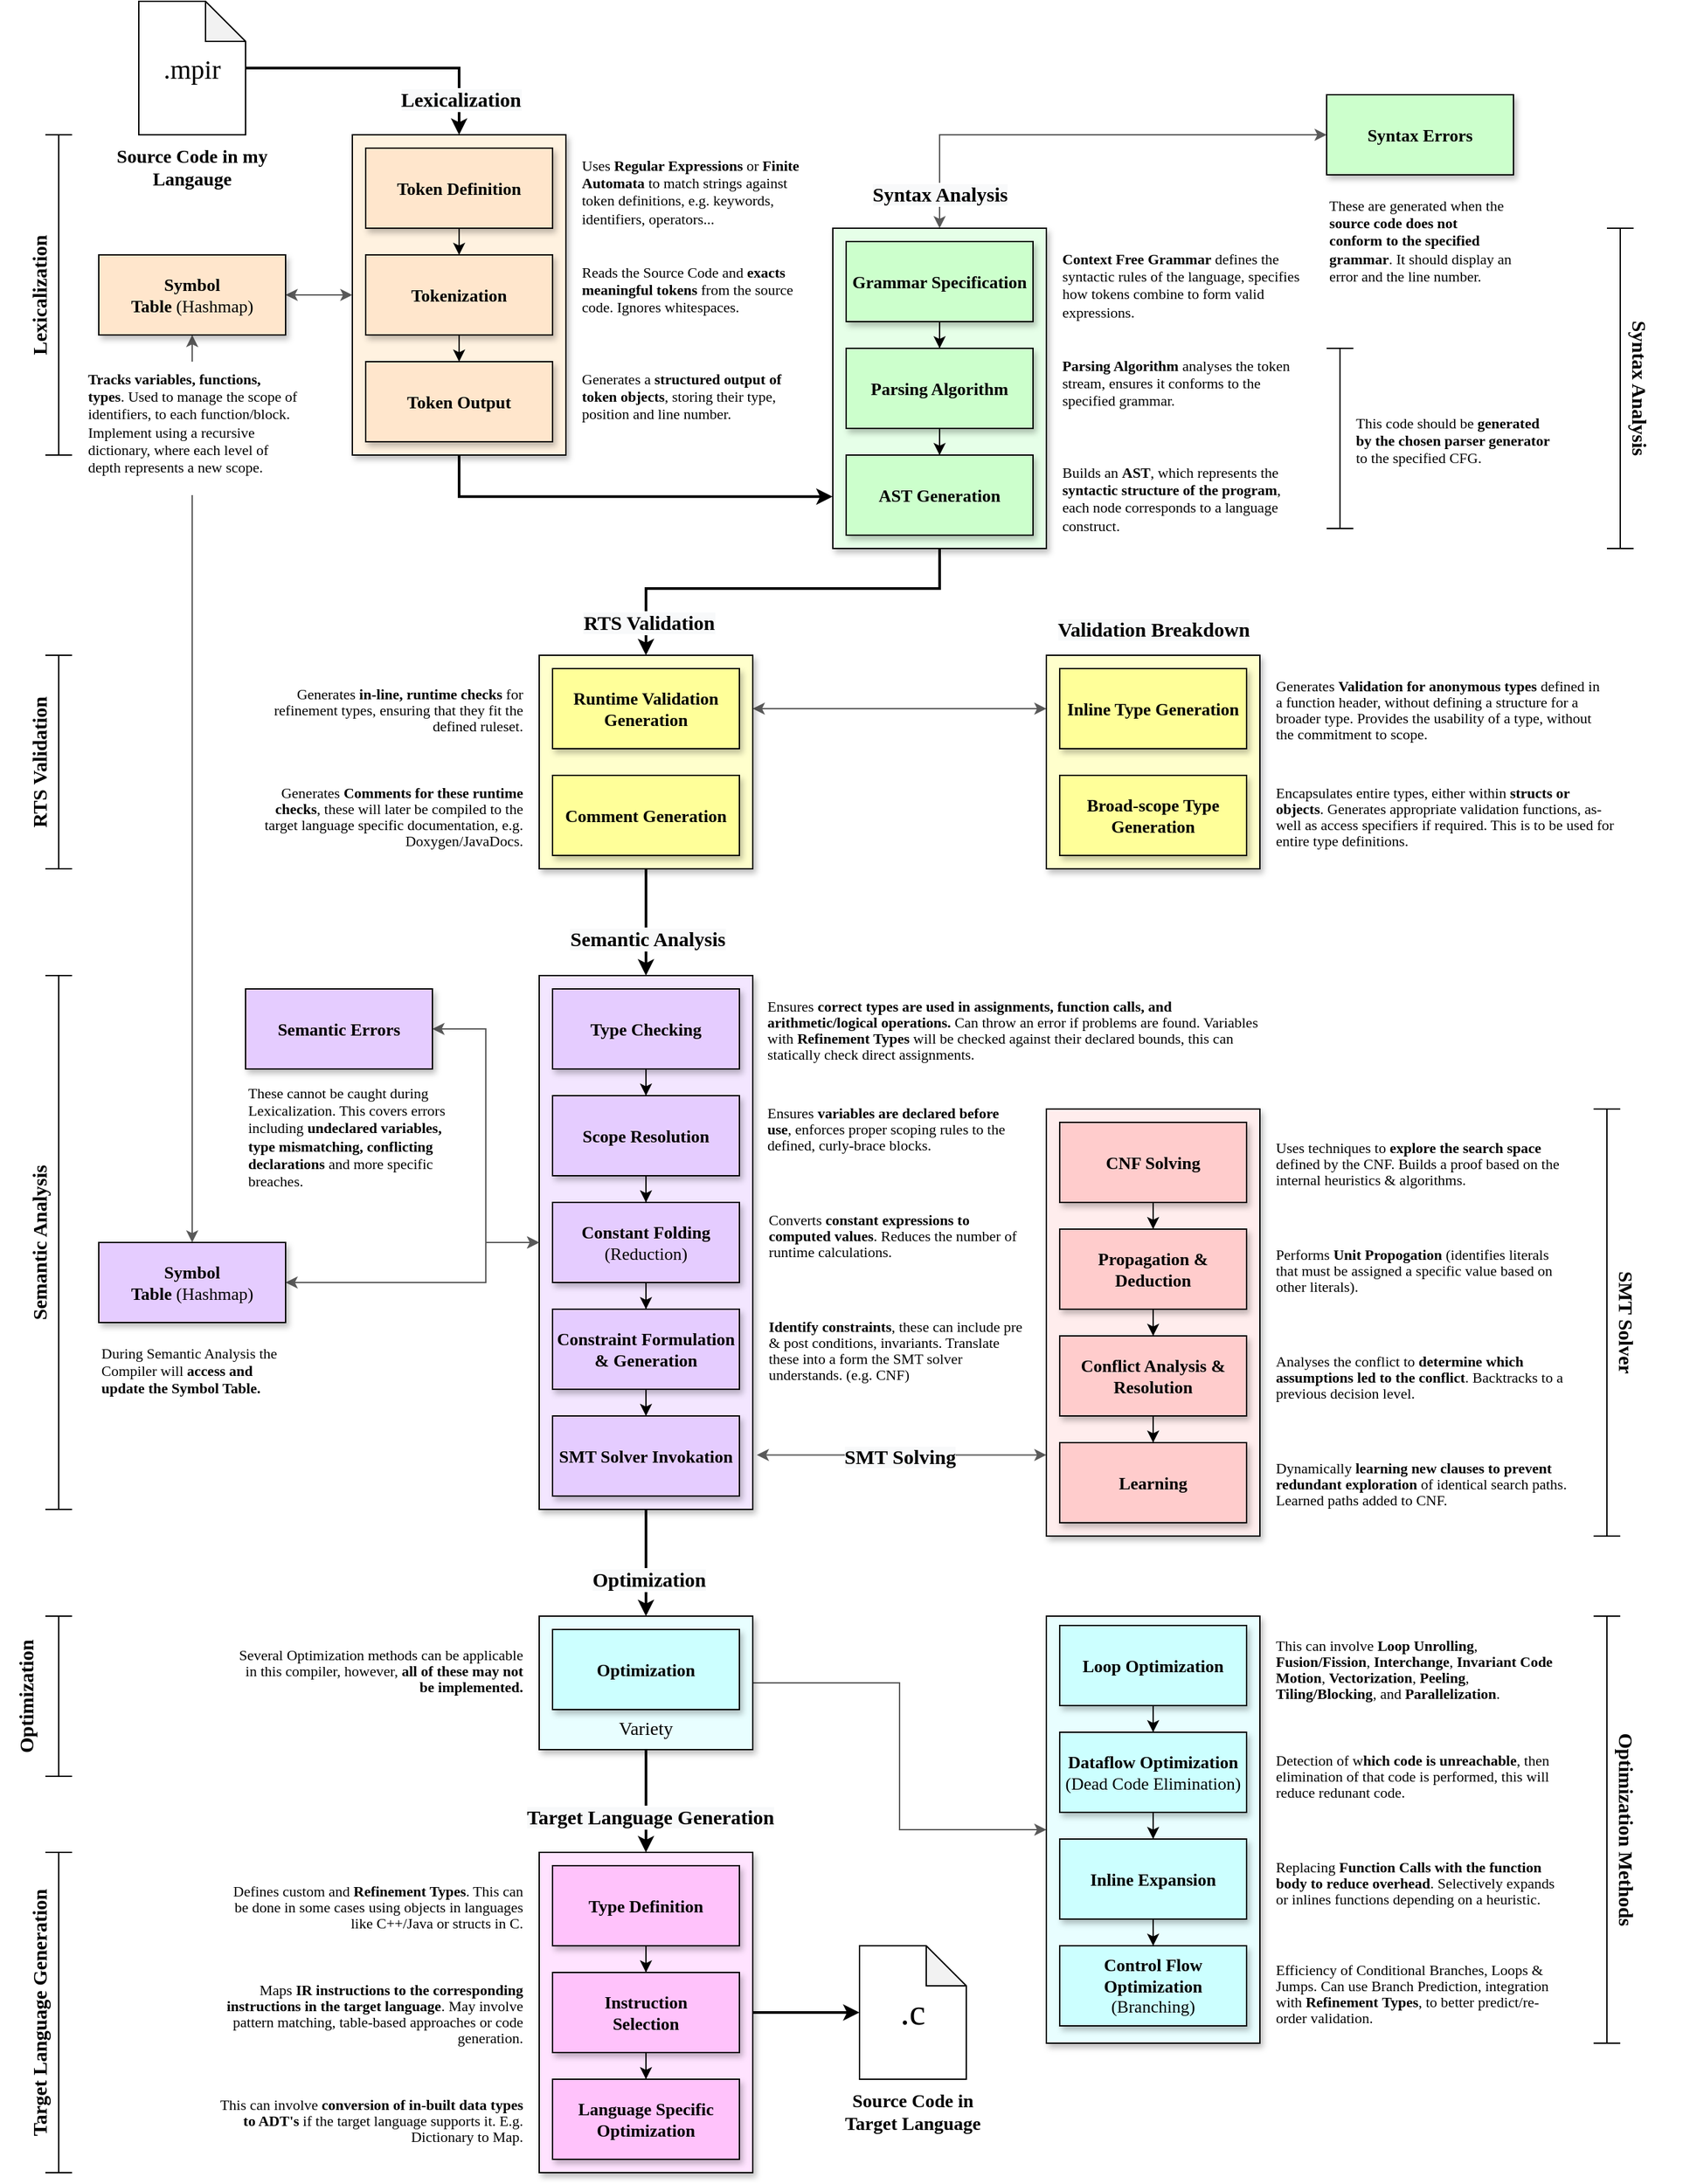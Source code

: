 <mxfile version="20.3.0" type="device"><diagram id="g2ip5N33OFGMneo_2H8Q" name="Page-1"><mxGraphModel dx="3199" dy="1750" grid="1" gridSize="10" guides="1" tooltips="1" connect="1" arrows="1" fold="1" page="1" pageScale="1" pageWidth="827" pageHeight="1169" math="0" shadow="0"><root><mxCell id="0"/><mxCell id="1" parent="0"/><mxCell id="GWDcJ8Lytf9wnLgVqiXn-53" style="edgeStyle=orthogonalEdgeStyle;rounded=0;orthogonalLoop=1;jettySize=auto;html=1;entryX=0.5;entryY=0;entryDx=0;entryDy=0;fontFamily=CMU Serif;fontSize=14;startArrow=none;startFill=0;strokeWidth=2;" edge="1" parent="1" source="GWDcJ8Lytf9wnLgVqiXn-49" target="GWDcJ8Lytf9wnLgVqiXn-23"><mxGeometry relative="1" as="geometry"/></mxCell><mxCell id="GWDcJ8Lytf9wnLgVqiXn-76" value="&lt;span style=&quot;font-size: 15px; background-color: rgb(248, 249, 250);&quot;&gt;&lt;b&gt;Target Language Generation&lt;/b&gt;&lt;/span&gt;" style="edgeLabel;html=1;align=center;verticalAlign=middle;resizable=0;points=[];fontSize=11;fontFamily=CMU Serif;" vertex="1" connectable="0" parent="GWDcJ8Lytf9wnLgVqiXn-53"><mxGeometry x="0.26" y="3" relative="1" as="geometry"><mxPoint y="1" as="offset"/></mxGeometry></mxCell><mxCell id="GWDcJ8Lytf9wnLgVqiXn-55" style="edgeStyle=orthogonalEdgeStyle;rounded=0;orthogonalLoop=1;jettySize=auto;html=1;entryX=0;entryY=0.5;entryDx=0;entryDy=0;fontFamily=CMU Serif;fontSize=14;startArrow=none;startFill=0;strokeColor=#595959;" edge="1" parent="1" source="GWDcJ8Lytf9wnLgVqiXn-49" target="YIx01-uqmNxIe-SMIUdI-103"><mxGeometry relative="1" as="geometry"/></mxCell><mxCell id="GWDcJ8Lytf9wnLgVqiXn-49" value="" style="rounded=0;whiteSpace=wrap;html=1;strokeColor=default;strokeWidth=1;fontFamily=CMU Serif;fontSize=13;fontColor=default;fillColor=#E8FEFF;shadow=1;sketch=0;fontStyle=1" vertex="1" parent="1"><mxGeometry x="280" y="1440" width="160" height="100" as="geometry"/></mxCell><mxCell id="GWDcJ8Lytf9wnLgVqiXn-59" style="edgeStyle=orthogonalEdgeStyle;rounded=0;orthogonalLoop=1;jettySize=auto;html=1;entryX=-0.001;entryY=0.838;entryDx=0;entryDy=0;fontFamily=CMU Serif;fontSize=14;startArrow=none;startFill=0;entryPerimeter=0;strokeWidth=2;" edge="1" parent="1" source="YIx01-uqmNxIe-SMIUdI-14" target="YIx01-uqmNxIe-SMIUdI-30"><mxGeometry relative="1" as="geometry"><Array as="points"><mxPoint x="220" y="601"/></Array></mxGeometry></mxCell><mxCell id="YIx01-uqmNxIe-SMIUdI-14" value="" style="rounded=0;whiteSpace=wrap;html=1;strokeColor=default;strokeWidth=1;fontFamily=CMU Serif;fontSize=13;fontColor=default;fillColor=#FFF2E0;shadow=1;sketch=0;" parent="1" vertex="1"><mxGeometry x="140" y="330" width="160" height="240" as="geometry"/></mxCell><mxCell id="YIx01-uqmNxIe-SMIUdI-17" style="edgeStyle=orthogonalEdgeStyle;rounded=0;orthogonalLoop=1;jettySize=auto;html=1;fontFamily=CMU Serif;fontSize=13;fontColor=default;endArrow=classic;endFill=1;strokeWidth=1;shadow=0;sketch=0;" parent="1" source="YIx01-uqmNxIe-SMIUdI-11" target="YIx01-uqmNxIe-SMIUdI-12" edge="1"><mxGeometry relative="1" as="geometry"/></mxCell><mxCell id="YIx01-uqmNxIe-SMIUdI-11" value="Token Definition" style="rounded=0;whiteSpace=wrap;html=1;strokeColor=default;strokeWidth=1;fontFamily=CMU Serif;fontSize=13;fontColor=default;fillColor=#FFE6CC;shadow=1;sketch=0;fontStyle=1" parent="1" vertex="1"><mxGeometry x="150" y="340" width="140" height="60" as="geometry"/></mxCell><mxCell id="YIx01-uqmNxIe-SMIUdI-18" style="edgeStyle=orthogonalEdgeStyle;rounded=0;orthogonalLoop=1;jettySize=auto;html=1;fontFamily=CMU Serif;fontSize=13;fontColor=default;shadow=0;sketch=0;" parent="1" source="YIx01-uqmNxIe-SMIUdI-12" target="YIx01-uqmNxIe-SMIUdI-13" edge="1"><mxGeometry relative="1" as="geometry"/></mxCell><mxCell id="YIx01-uqmNxIe-SMIUdI-12" value="Tokenization" style="rounded=0;whiteSpace=wrap;html=1;strokeColor=default;strokeWidth=1;fontFamily=CMU Serif;fontSize=13;fontColor=default;fillColor=#FFE6CC;shadow=1;sketch=0;fontStyle=1" parent="1" vertex="1"><mxGeometry x="150" y="420" width="140" height="60" as="geometry"/></mxCell><mxCell id="YIx01-uqmNxIe-SMIUdI-13" value="Token Output" style="rounded=0;whiteSpace=wrap;html=1;strokeColor=default;strokeWidth=1;fontFamily=CMU Serif;fontSize=13;fontColor=default;fillColor=#FFE6CC;shadow=1;sketch=0;fontStyle=1" parent="1" vertex="1"><mxGeometry x="150" y="500" width="140" height="60" as="geometry"/></mxCell><mxCell id="YIx01-uqmNxIe-SMIUdI-24" style="edgeStyle=orthogonalEdgeStyle;rounded=0;sketch=0;orthogonalLoop=1;jettySize=auto;html=1;entryX=0;entryY=0.5;entryDx=0;entryDy=0;shadow=0;strokeWidth=1;fontFamily=CMU Serif;fontSize=13;fontColor=default;startArrow=classic;startFill=1;endArrow=classic;endFill=1;strokeColor=#595959;" parent="1" source="YIx01-uqmNxIe-SMIUdI-19" target="YIx01-uqmNxIe-SMIUdI-14" edge="1"><mxGeometry relative="1" as="geometry"/></mxCell><mxCell id="GWDcJ8Lytf9wnLgVqiXn-46" style="edgeStyle=orthogonalEdgeStyle;rounded=0;orthogonalLoop=1;jettySize=auto;html=1;entryX=0.5;entryY=0;entryDx=0;entryDy=0;fontFamily=CMU Serif;fontSize=14;startArrow=classic;startFill=1;strokeColor=#595959;" edge="1" parent="1" source="YIx01-uqmNxIe-SMIUdI-19" target="YIx01-uqmNxIe-SMIUdI-73"><mxGeometry relative="1" as="geometry"/></mxCell><mxCell id="YIx01-uqmNxIe-SMIUdI-19" value="Symbol&lt;br&gt;Table &lt;span style=&quot;font-weight: normal;&quot;&gt;(Hashmap)&lt;/span&gt;" style="rounded=0;whiteSpace=wrap;html=1;strokeColor=default;strokeWidth=1;fontFamily=CMU Serif;fontSize=13;fontColor=default;fillColor=#FFE6CC;shadow=1;sketch=0;fontStyle=1" parent="1" vertex="1"><mxGeometry x="-50" y="420" width="140" height="60" as="geometry"/></mxCell><mxCell id="YIx01-uqmNxIe-SMIUdI-25" value="Uses &lt;b&gt;Regular Expressions&lt;/b&gt; or &lt;b&gt;Finite Automata&lt;/b&gt; to match strings against token definitions, e.g. keywords, identifiers, operators..." style="text;html=1;strokeColor=none;fillColor=none;align=left;verticalAlign=top;whiteSpace=wrap;rounded=0;shadow=1;strokeWidth=1;fontFamily=CMU Serif;fontSize=11;fontColor=default;" parent="1" vertex="1"><mxGeometry x="310" y="340" width="180" height="60" as="geometry"/></mxCell><mxCell id="YIx01-uqmNxIe-SMIUdI-26" value="Reads the Source Code and &lt;b&gt;exacts meaningful tokens&lt;/b&gt; from the source code. Ignores whitespaces." style="text;html=1;strokeColor=none;fillColor=none;align=left;verticalAlign=top;whiteSpace=wrap;rounded=0;shadow=1;strokeWidth=1;fontFamily=CMU Serif;fontSize=11;fontColor=default;" parent="1" vertex="1"><mxGeometry x="310" y="420" width="180" height="60" as="geometry"/></mxCell><mxCell id="YIx01-uqmNxIe-SMIUdI-27" value="Generates a &lt;b&gt;structured output of token objects&lt;/b&gt;, storing their type, position and line number." style="text;html=1;strokeColor=none;fillColor=none;align=left;verticalAlign=top;whiteSpace=wrap;rounded=0;shadow=1;strokeWidth=1;fontFamily=CMU Serif;fontSize=11;fontColor=default;" parent="1" vertex="1"><mxGeometry x="310" y="500" width="180" height="60" as="geometry"/></mxCell><mxCell id="YIx01-uqmNxIe-SMIUdI-28" value="&lt;font style=&quot;font-size: 11px;&quot;&gt;&lt;b&gt;Tracks variables, functions, types&lt;/b&gt;. Used to manage the scope of identifiers, to each function/block. Implement using a recursive dictionary, where each level of depth represents a new scope.&lt;/font&gt;" style="text;html=1;strokeColor=none;fillColor=default;align=left;verticalAlign=top;whiteSpace=wrap;rounded=0;shadow=0;strokeWidth=1;fontFamily=CMU Serif;fontSize=11;fontColor=default;" parent="1" vertex="1"><mxGeometry x="-60" y="500" width="160" height="100" as="geometry"/></mxCell><mxCell id="GWDcJ8Lytf9wnLgVqiXn-60" style="edgeStyle=orthogonalEdgeStyle;rounded=0;orthogonalLoop=1;jettySize=auto;html=1;exitX=0.5;exitY=0;exitDx=0;exitDy=0;entryX=0;entryY=0.5;entryDx=0;entryDy=0;fontFamily=CMU Serif;fontSize=14;startArrow=classic;startFill=1;strokeWidth=1;strokeColor=#595959;" edge="1" parent="1" source="YIx01-uqmNxIe-SMIUdI-30" target="YIx01-uqmNxIe-SMIUdI-36"><mxGeometry relative="1" as="geometry"/></mxCell><mxCell id="GWDcJ8Lytf9wnLgVqiXn-71" value="&lt;b style=&quot;font-size: 15px; background-color: rgb(248, 249, 250);&quot;&gt;Syntax Analysis&lt;br&gt;&lt;/b&gt;" style="edgeLabel;html=1;align=center;verticalAlign=middle;resizable=0;points=[];fontSize=11;fontFamily=CMU Serif;" vertex="1" connectable="0" parent="GWDcJ8Lytf9wnLgVqiXn-60"><mxGeometry x="-0.853" y="1" relative="1" as="geometry"><mxPoint x="1" as="offset"/></mxGeometry></mxCell><mxCell id="GWDcJ8Lytf9wnLgVqiXn-61" style="edgeStyle=orthogonalEdgeStyle;rounded=0;orthogonalLoop=1;jettySize=auto;html=1;entryX=0.5;entryY=0;entryDx=0;entryDy=0;fontFamily=CMU Serif;fontSize=14;startArrow=none;startFill=0;strokeWidth=2;" edge="1" parent="1" source="YIx01-uqmNxIe-SMIUdI-30" target="GWDcJ8Lytf9wnLgVqiXn-12"><mxGeometry relative="1" as="geometry"><Array as="points"><mxPoint x="580" y="670"/><mxPoint x="360" y="670"/></Array></mxGeometry></mxCell><mxCell id="GWDcJ8Lytf9wnLgVqiXn-73" value="&lt;span style=&quot;font-size: 15px; background-color: rgb(248, 249, 250);&quot;&gt;&lt;b&gt;RTS Validation&lt;/b&gt;&lt;/span&gt;" style="edgeLabel;html=1;align=center;verticalAlign=middle;resizable=0;points=[];fontSize=11;fontFamily=CMU Serif;" vertex="1" connectable="0" parent="GWDcJ8Lytf9wnLgVqiXn-61"><mxGeometry x="0.833" y="2" relative="1" as="geometry"><mxPoint as="offset"/></mxGeometry></mxCell><mxCell id="YIx01-uqmNxIe-SMIUdI-30" value="" style="rounded=0;whiteSpace=wrap;html=1;strokeColor=default;strokeWidth=1;fontFamily=CMU Serif;fontSize=13;fontColor=default;fillColor=#E6FFE8;shadow=1;sketch=0;" parent="1" vertex="1"><mxGeometry x="500" y="400" width="160" height="240" as="geometry"/></mxCell><mxCell id="YIx01-uqmNxIe-SMIUdI-31" style="edgeStyle=orthogonalEdgeStyle;rounded=0;orthogonalLoop=1;jettySize=auto;html=1;fontFamily=CMU Serif;fontSize=13;fontColor=default;endArrow=classic;endFill=1;strokeWidth=1;shadow=0;sketch=0;" parent="1" source="YIx01-uqmNxIe-SMIUdI-32" target="YIx01-uqmNxIe-SMIUdI-34" edge="1"><mxGeometry relative="1" as="geometry"/></mxCell><mxCell id="YIx01-uqmNxIe-SMIUdI-32" value="Grammar Specification" style="rounded=0;whiteSpace=wrap;html=1;strokeColor=default;strokeWidth=1;fontFamily=CMU Serif;fontSize=13;fontColor=default;fillColor=#CCFFCC;shadow=1;sketch=0;fontStyle=1" parent="1" vertex="1"><mxGeometry x="510" y="410" width="140" height="60" as="geometry"/></mxCell><mxCell id="YIx01-uqmNxIe-SMIUdI-33" style="edgeStyle=orthogonalEdgeStyle;rounded=0;orthogonalLoop=1;jettySize=auto;html=1;fontFamily=CMU Serif;fontSize=13;fontColor=default;shadow=0;sketch=0;" parent="1" source="YIx01-uqmNxIe-SMIUdI-34" target="YIx01-uqmNxIe-SMIUdI-35" edge="1"><mxGeometry relative="1" as="geometry"/></mxCell><mxCell id="YIx01-uqmNxIe-SMIUdI-34" value="Parsing Algorithm" style="rounded=0;whiteSpace=wrap;html=1;strokeColor=default;strokeWidth=1;fontFamily=CMU Serif;fontSize=13;fontColor=default;fillColor=#CCFFCC;shadow=1;sketch=0;fontStyle=1" parent="1" vertex="1"><mxGeometry x="510" y="490" width="140" height="60" as="geometry"/></mxCell><mxCell id="YIx01-uqmNxIe-SMIUdI-35" value="AST Generation" style="rounded=0;whiteSpace=wrap;html=1;strokeColor=default;strokeWidth=1;fontFamily=CMU Serif;fontSize=13;fontColor=default;fillColor=#CCFFCC;shadow=1;sketch=0;fontStyle=1" parent="1" vertex="1"><mxGeometry x="510" y="570" width="140" height="60" as="geometry"/></mxCell><mxCell id="YIx01-uqmNxIe-SMIUdI-36" value="Syntax Errors" style="rounded=0;whiteSpace=wrap;html=1;strokeColor=default;strokeWidth=1;fontFamily=CMU Serif;fontSize=13;fontColor=default;fillColor=#CCFFCC;shadow=1;sketch=0;fontStyle=1" parent="1" vertex="1"><mxGeometry x="870" y="300" width="140" height="60" as="geometry"/></mxCell><mxCell id="YIx01-uqmNxIe-SMIUdI-40" value="&lt;b&gt;Context Free Grammar&lt;/b&gt;&amp;nbsp;defines the syntactic rules of the language, specifies how tokens combine to form valid expressions." style="text;html=1;strokeColor=none;fillColor=none;align=left;verticalAlign=top;whiteSpace=wrap;rounded=0;shadow=1;strokeWidth=1;fontFamily=CMU Serif;fontSize=11;fontColor=default;" parent="1" vertex="1"><mxGeometry x="670" y="410" width="180" height="60" as="geometry"/></mxCell><mxCell id="YIx01-uqmNxIe-SMIUdI-41" value="&lt;b&gt;Parsing Algorithm&lt;/b&gt; analyses the token stream, ensures it conforms to the specified grammar." style="text;html=1;strokeColor=none;fillColor=none;align=left;verticalAlign=top;whiteSpace=wrap;rounded=0;shadow=1;strokeWidth=1;fontFamily=CMU Serif;fontSize=11;fontColor=default;" parent="1" vertex="1"><mxGeometry x="670" y="490" width="180" height="60" as="geometry"/></mxCell><mxCell id="YIx01-uqmNxIe-SMIUdI-42" value="Builds an &lt;b&gt;AST&lt;/b&gt;, which represents the &lt;b&gt;syntactic structure of the program&lt;/b&gt;, each node corresponds to a language construct." style="text;html=1;strokeColor=none;fillColor=none;align=left;verticalAlign=top;whiteSpace=wrap;rounded=0;shadow=1;strokeWidth=1;fontFamily=CMU Serif;fontSize=11;fontColor=default;" parent="1" vertex="1"><mxGeometry x="670" y="570" width="180" height="60" as="geometry"/></mxCell><mxCell id="YIx01-uqmNxIe-SMIUdI-43" value="These are generated when the &lt;b&gt;source code does not conform to the specified grammar&lt;/b&gt;. It should display an error and the line number." style="text;html=1;strokeColor=none;fillColor=none;align=left;verticalAlign=top;whiteSpace=wrap;rounded=0;shadow=1;strokeWidth=1;fontFamily=CMU Serif;fontSize=11;fontColor=default;" parent="1" vertex="1"><mxGeometry x="870" y="370" width="140" height="120" as="geometry"/></mxCell><mxCell id="YIx01-uqmNxIe-SMIUdI-47" value="&lt;p style=&quot;margin: 0px; font-variant-numeric: normal; font-variant-east-asian: normal; font-stretch: normal; line-height: normal; text-align: start;&quot; class=&quot;p1&quot;&gt;&lt;font style=&quot;font-size: 11px;&quot;&gt;Ensures &lt;b&gt;correct types are used in assignments, function calls, and arithmetic/logical operations.&lt;/b&gt; Can throw an error if problems are found. Variables with &lt;b&gt;Refinement Types&lt;/b&gt;&amp;nbsp;will be checked against their declared bounds, this can statically check direct assignments.&lt;/font&gt;&lt;/p&gt;" style="text;html=1;strokeColor=none;fillColor=none;align=center;verticalAlign=middle;whiteSpace=wrap;rounded=0;shadow=1;strokeWidth=1;fontFamily=CMU Serif;fontSize=11;fontColor=default;" parent="1" vertex="1"><mxGeometry x="450" y="970" width="370" height="60" as="geometry"/></mxCell><mxCell id="GWDcJ8Lytf9wnLgVqiXn-54" style="edgeStyle=orthogonalEdgeStyle;rounded=0;orthogonalLoop=1;jettySize=auto;html=1;entryX=0.5;entryY=0;entryDx=0;entryDy=0;fontFamily=CMU Serif;fontSize=14;startArrow=none;startFill=0;strokeWidth=2;" edge="1" parent="1" source="YIx01-uqmNxIe-SMIUdI-48" target="GWDcJ8Lytf9wnLgVqiXn-49"><mxGeometry relative="1" as="geometry"/></mxCell><mxCell id="GWDcJ8Lytf9wnLgVqiXn-75" value="&lt;span style=&quot;font-size: 15px; background-color: rgb(248, 249, 250);&quot;&gt;&lt;b&gt;Optimization&lt;/b&gt;&lt;/span&gt;" style="edgeLabel;html=1;align=center;verticalAlign=middle;resizable=0;points=[];fontSize=11;fontFamily=CMU Serif;" vertex="1" connectable="0" parent="GWDcJ8Lytf9wnLgVqiXn-54"><mxGeometry x="0.3" y="2" relative="1" as="geometry"><mxPoint as="offset"/></mxGeometry></mxCell><mxCell id="YIx01-uqmNxIe-SMIUdI-48" value="" style="rounded=0;whiteSpace=wrap;html=1;strokeColor=default;strokeWidth=1;fontFamily=CMU Serif;fontSize=13;fontColor=default;fillColor=#F3E6FF;shadow=1;sketch=0;" parent="1" vertex="1"><mxGeometry x="280" y="960" width="160" height="400" as="geometry"/></mxCell><mxCell id="YIx01-uqmNxIe-SMIUdI-49" style="edgeStyle=orthogonalEdgeStyle;rounded=0;orthogonalLoop=1;jettySize=auto;html=1;fontFamily=CMU Serif;fontSize=13;fontColor=default;endArrow=classic;endFill=1;strokeWidth=1;shadow=0;sketch=0;" parent="1" source="YIx01-uqmNxIe-SMIUdI-50" target="YIx01-uqmNxIe-SMIUdI-52" edge="1"><mxGeometry relative="1" as="geometry"/></mxCell><mxCell id="YIx01-uqmNxIe-SMIUdI-50" value="Type Checking" style="rounded=0;whiteSpace=wrap;html=1;strokeColor=default;strokeWidth=1;fontFamily=CMU Serif;fontSize=13;fontColor=default;fillColor=#E5CCFF;shadow=1;sketch=0;fontStyle=1" parent="1" vertex="1"><mxGeometry x="290" y="970" width="140" height="60" as="geometry"/></mxCell><mxCell id="YIx01-uqmNxIe-SMIUdI-51" style="edgeStyle=orthogonalEdgeStyle;rounded=0;orthogonalLoop=1;jettySize=auto;html=1;fontFamily=CMU Serif;fontSize=13;fontColor=default;shadow=0;sketch=0;" parent="1" source="YIx01-uqmNxIe-SMIUdI-52" target="YIx01-uqmNxIe-SMIUdI-53" edge="1"><mxGeometry relative="1" as="geometry"/></mxCell><mxCell id="YIx01-uqmNxIe-SMIUdI-52" value="Scope Resolution" style="rounded=0;whiteSpace=wrap;html=1;strokeColor=default;strokeWidth=1;fontFamily=CMU Serif;fontSize=13;fontColor=default;fillColor=#E5CCFF;shadow=1;sketch=0;fontStyle=1" parent="1" vertex="1"><mxGeometry x="290" y="1050" width="140" height="60" as="geometry"/></mxCell><mxCell id="YIx01-uqmNxIe-SMIUdI-77" value="" style="edgeStyle=orthogonalEdgeStyle;rounded=0;sketch=0;orthogonalLoop=1;jettySize=auto;html=1;shadow=0;strokeWidth=1;fontFamily=CMU Serif;fontSize=15;fontColor=default;startArrow=none;startFill=0;endArrow=classic;endFill=1;" parent="1" source="YIx01-uqmNxIe-SMIUdI-53" target="YIx01-uqmNxIe-SMIUdI-76" edge="1"><mxGeometry relative="1" as="geometry"/></mxCell><mxCell id="YIx01-uqmNxIe-SMIUdI-53" value="Constant Folding&lt;br&gt;&lt;span style=&quot;font-weight: normal;&quot;&gt;(Reduction)&lt;/span&gt;" style="rounded=0;whiteSpace=wrap;html=1;strokeColor=default;strokeWidth=1;fontFamily=CMU Serif;fontSize=13;fontColor=default;fillColor=#E5CCFF;shadow=1;sketch=0;fontStyle=1" parent="1" vertex="1"><mxGeometry x="290" y="1130" width="140" height="60" as="geometry"/></mxCell><mxCell id="YIx01-uqmNxIe-SMIUdI-56" value="&lt;p style=&quot;margin: 0px; font-variant-numeric: normal; font-variant-east-asian: normal; font-stretch: normal; line-height: normal; text-align: start;&quot; class=&quot;p1&quot;&gt;&lt;font style=&quot;font-size: 11px;&quot;&gt;Ensures &lt;b&gt;variables are declared before use&lt;/b&gt;, enforces proper scoping rules to the defined, curly-brace blocks.&lt;/font&gt;&lt;/p&gt;" style="text;html=1;strokeColor=none;fillColor=none;align=center;verticalAlign=top;whiteSpace=wrap;rounded=0;shadow=1;strokeWidth=1;fontFamily=CMU Serif;fontSize=11;fontColor=default;" parent="1" vertex="1"><mxGeometry x="450" y="1050" width="190" height="60" as="geometry"/></mxCell><mxCell id="YIx01-uqmNxIe-SMIUdI-57" value="&lt;p style=&quot;margin: 0px; font-variant-numeric: normal; font-variant-east-asian: normal; font-stretch: normal; line-height: normal;&quot; class=&quot;p1&quot;&gt;&lt;font style=&quot;font-size: 11px;&quot;&gt;Converts&lt;b&gt; constant expressions to computed values&lt;/b&gt;. Reduces the number of runtime calculations.&lt;/font&gt;&lt;/p&gt;" style="text;html=1;strokeColor=none;fillColor=none;align=left;verticalAlign=top;whiteSpace=wrap;rounded=0;shadow=1;strokeWidth=1;fontFamily=CMU Serif;fontSize=11;fontColor=default;" parent="1" vertex="1"><mxGeometry x="450" y="1130" width="190" height="60" as="geometry"/></mxCell><mxCell id="YIx01-uqmNxIe-SMIUdI-60" value="This code should be &lt;b&gt;generated by the chosen parser generator&lt;/b&gt; to the specified CFG." style="text;html=1;strokeColor=none;fillColor=none;align=left;verticalAlign=top;whiteSpace=wrap;rounded=0;shadow=1;strokeWidth=1;fontFamily=CMU Serif;fontSize=11;fontColor=default;" parent="1" vertex="1"><mxGeometry x="890" y="532.5" width="150" height="50" as="geometry"/></mxCell><mxCell id="YIx01-uqmNxIe-SMIUdI-61" value="" style="shape=crossbar;whiteSpace=wrap;html=1;rounded=1;direction=south;shadow=0;strokeWidth=1;fontFamily=CMU Serif;fontSize=11;fontColor=default;fillColor=none;gradientColor=none;" parent="1" vertex="1"><mxGeometry x="870" y="490" width="20" height="135" as="geometry"/></mxCell><mxCell id="YIx01-uqmNxIe-SMIUdI-63" style="edgeStyle=orthogonalEdgeStyle;rounded=0;sketch=0;orthogonalLoop=1;jettySize=auto;html=1;entryX=0;entryY=0.5;entryDx=0;entryDy=0;shadow=0;strokeWidth=1;fontFamily=CMU Serif;fontSize=11;fontColor=default;startArrow=classic;startFill=1;endArrow=classic;endFill=1;strokeColor=#595959;" parent="1" source="YIx01-uqmNxIe-SMIUdI-62" target="YIx01-uqmNxIe-SMIUdI-48" edge="1"><mxGeometry relative="1" as="geometry"/></mxCell><mxCell id="YIx01-uqmNxIe-SMIUdI-62" value="Semantic Errors" style="rounded=0;whiteSpace=wrap;html=1;strokeColor=default;strokeWidth=1;fontFamily=CMU Serif;fontSize=13;fontColor=default;fillColor=#E5CCFF;shadow=1;sketch=0;fontStyle=1" parent="1" vertex="1"><mxGeometry x="60" y="970" width="140" height="60" as="geometry"/></mxCell><mxCell id="YIx01-uqmNxIe-SMIUdI-64" value="These cannot be caught during Lexicalization. This covers errors including &lt;b&gt;undeclared variables, type mismatching, conflicting declarations&lt;/b&gt; and more specific breaches." style="text;html=1;strokeColor=none;fillColor=none;align=left;verticalAlign=top;whiteSpace=wrap;rounded=0;shadow=1;strokeWidth=1;fontFamily=CMU Serif;fontSize=11;fontColor=default;" parent="1" vertex="1"><mxGeometry x="60" y="1035" width="150" height="90" as="geometry"/></mxCell><mxCell id="YIx01-uqmNxIe-SMIUdI-67" value="&lt;font style=&quot;font-size: 15px;&quot;&gt;&lt;b&gt;Lexicalization&lt;/b&gt;&lt;/font&gt;" style="text;html=1;strokeColor=none;fillColor=none;align=center;verticalAlign=middle;whiteSpace=wrap;rounded=0;shadow=1;strokeWidth=1;fontFamily=CMU Serif;fontSize=11;fontColor=default;horizontal=0;fontStyle=0" parent="1" vertex="1"><mxGeometry x="-120" y="330" width="50" height="240" as="geometry"/></mxCell><mxCell id="YIx01-uqmNxIe-SMIUdI-68" value="&lt;span style=&quot;font-size: 15px;&quot;&gt;&lt;b&gt;Syntax Analysis&lt;/b&gt;&lt;/span&gt;" style="text;html=1;strokeColor=none;fillColor=none;align=center;verticalAlign=middle;whiteSpace=wrap;rounded=0;shadow=1;strokeWidth=1;fontFamily=CMU Serif;fontSize=11;fontColor=default;horizontal=0;fontStyle=0;rotation=-180;" parent="1" vertex="1"><mxGeometry x="1080" y="400" width="50" height="240" as="geometry"/></mxCell><mxCell id="YIx01-uqmNxIe-SMIUdI-69" value="&lt;span style=&quot;font-size: 15px;&quot;&gt;&lt;b&gt;Semantic Analysis&lt;/b&gt;&lt;/span&gt;" style="text;html=1;strokeColor=none;fillColor=none;align=center;verticalAlign=middle;whiteSpace=wrap;rounded=0;shadow=1;strokeWidth=1;fontFamily=CMU Serif;fontSize=11;fontColor=default;horizontal=0;fontStyle=0" parent="1" vertex="1"><mxGeometry x="-110" y="960" width="30" height="400" as="geometry"/></mxCell><mxCell id="YIx01-uqmNxIe-SMIUdI-70" value="" style="shape=crossbar;whiteSpace=wrap;html=1;rounded=1;direction=south;shadow=0;strokeWidth=1;fontFamily=CMU Serif;fontSize=15;fontColor=default;fillColor=none;gradientColor=none;fontStyle=4" parent="1" vertex="1"><mxGeometry x="-90" y="330" width="20" height="240" as="geometry"/></mxCell><mxCell id="YIx01-uqmNxIe-SMIUdI-71" value="" style="shape=crossbar;whiteSpace=wrap;html=1;rounded=1;direction=south;shadow=0;strokeWidth=1;fontFamily=CMU Serif;fontSize=15;fontColor=default;fillColor=none;gradientColor=none;fontStyle=4" parent="1" vertex="1"><mxGeometry x="1080" y="400" width="20" height="240" as="geometry"/></mxCell><mxCell id="YIx01-uqmNxIe-SMIUdI-72" value="" style="shape=crossbar;whiteSpace=wrap;html=1;rounded=1;direction=south;shadow=0;strokeWidth=1;fontFamily=CMU Serif;fontSize=15;fontColor=default;fillColor=none;gradientColor=none;fontStyle=4" parent="1" vertex="1"><mxGeometry x="-90" y="960" width="20" height="400" as="geometry"/></mxCell><mxCell id="YIx01-uqmNxIe-SMIUdI-74" style="edgeStyle=orthogonalEdgeStyle;rounded=0;sketch=0;orthogonalLoop=1;jettySize=auto;html=1;entryX=0;entryY=0.5;entryDx=0;entryDy=0;shadow=0;strokeWidth=1;fontFamily=CMU Serif;fontSize=15;fontColor=default;startArrow=classic;startFill=1;endArrow=classic;endFill=1;strokeColor=#595959;" parent="1" source="YIx01-uqmNxIe-SMIUdI-73" target="YIx01-uqmNxIe-SMIUdI-48" edge="1"><mxGeometry relative="1" as="geometry"><Array as="points"><mxPoint x="240" y="1190"/><mxPoint x="240" y="1160"/></Array></mxGeometry></mxCell><mxCell id="YIx01-uqmNxIe-SMIUdI-73" value="Symbol&lt;br&gt;Table &lt;span style=&quot;font-weight: normal;&quot;&gt;(Hashmap)&lt;/span&gt;" style="rounded=0;whiteSpace=wrap;html=1;strokeColor=default;strokeWidth=1;fontFamily=CMU Serif;fontSize=13;fontColor=default;fillColor=#E5CCFF;shadow=1;sketch=0;fontStyle=1" parent="1" vertex="1"><mxGeometry x="-50" y="1160" width="140" height="60" as="geometry"/></mxCell><mxCell id="YIx01-uqmNxIe-SMIUdI-75" value="During Semantic Analysis the Compiler will &lt;b&gt;access and update the Symbol Table.&lt;/b&gt;" style="text;html=1;strokeColor=none;fillColor=none;align=left;verticalAlign=top;whiteSpace=wrap;rounded=0;shadow=1;strokeWidth=1;fontFamily=CMU Serif;fontSize=11;fontColor=default;" parent="1" vertex="1"><mxGeometry x="-50" y="1230" width="140" height="50" as="geometry"/></mxCell><mxCell id="YIx01-uqmNxIe-SMIUdI-81" value="" style="edgeStyle=orthogonalEdgeStyle;rounded=0;sketch=0;orthogonalLoop=1;jettySize=auto;html=1;shadow=0;strokeWidth=1;fontFamily=CMU Serif;fontSize=15;fontColor=default;startArrow=none;startFill=0;endArrow=classic;endFill=1;" parent="1" source="YIx01-uqmNxIe-SMIUdI-76" target="YIx01-uqmNxIe-SMIUdI-80" edge="1"><mxGeometry relative="1" as="geometry"/></mxCell><mxCell id="YIx01-uqmNxIe-SMIUdI-76" value="Constraint Formulation &amp;amp; Generation" style="rounded=0;whiteSpace=wrap;html=1;strokeColor=default;strokeWidth=1;fontFamily=CMU Serif;fontSize=13;fontColor=default;fillColor=#E5CCFF;shadow=1;sketch=0;fontStyle=1" parent="1" vertex="1"><mxGeometry x="290" y="1210" width="140" height="60" as="geometry"/></mxCell><mxCell id="YIx01-uqmNxIe-SMIUdI-79" value="&lt;p style=&quot;margin: 0px; font-variant-numeric: normal; font-variant-east-asian: normal; font-stretch: normal; line-height: normal;&quot; class=&quot;p1&quot;&gt;&lt;font style=&quot;font-size: 11px;&quot;&gt;&lt;b&gt;Identify constraints&lt;/b&gt;, these can include pre &amp;amp; post conditions, invariants. Translate these into a form the SMT solver understands. (e.g. CNF)&lt;/font&gt;&lt;/p&gt;" style="text;html=1;strokeColor=none;fillColor=none;align=left;verticalAlign=middle;whiteSpace=wrap;rounded=0;shadow=1;strokeWidth=1;fontFamily=CMU Serif;fontSize=11;fontColor=default;" parent="1" vertex="1"><mxGeometry x="450" y="1210" width="200" height="60" as="geometry"/></mxCell><mxCell id="YIx01-uqmNxIe-SMIUdI-80" value="SMT Solver Invokation" style="rounded=0;whiteSpace=wrap;html=1;strokeColor=default;strokeWidth=1;fontFamily=CMU Serif;fontSize=13;fontColor=default;fillColor=#E5CCFF;shadow=1;sketch=0;fontStyle=1" parent="1" vertex="1"><mxGeometry x="290" y="1290" width="140" height="60" as="geometry"/></mxCell><mxCell id="GWDcJ8Lytf9wnLgVqiXn-6" style="edgeStyle=orthogonalEdgeStyle;rounded=0;orthogonalLoop=1;jettySize=auto;html=1;entryX=1.019;entryY=0.898;entryDx=0;entryDy=0;entryPerimeter=0;startArrow=classic;startFill=1;strokeColor=#595959;" edge="1" parent="1" source="YIx01-uqmNxIe-SMIUdI-82" target="YIx01-uqmNxIe-SMIUdI-48"><mxGeometry relative="1" as="geometry"><Array as="points"><mxPoint x="560" y="1319"/></Array></mxGeometry></mxCell><mxCell id="GWDcJ8Lytf9wnLgVqiXn-77" value="&lt;b style=&quot;font-size: 15px; background-color: rgb(248, 249, 250);&quot;&gt;SMT Solving&lt;/b&gt;" style="edgeLabel;html=1;align=center;verticalAlign=middle;resizable=0;points=[];fontSize=11;fontFamily=CMU Serif;" vertex="1" connectable="0" parent="GWDcJ8Lytf9wnLgVqiXn-6"><mxGeometry x="0.041" relative="1" as="geometry"><mxPoint x="3" y="1" as="offset"/></mxGeometry></mxCell><mxCell id="YIx01-uqmNxIe-SMIUdI-82" value="" style="rounded=0;whiteSpace=wrap;html=1;strokeColor=default;strokeWidth=1;fontFamily=CMU Serif;fontSize=13;fontColor=default;fillColor=#FFEDED;shadow=1;sketch=0;" parent="1" vertex="1"><mxGeometry x="660" y="1060" width="160" height="320" as="geometry"/></mxCell><mxCell id="YIx01-uqmNxIe-SMIUdI-91" style="edgeStyle=orthogonalEdgeStyle;rounded=0;sketch=0;orthogonalLoop=1;jettySize=auto;html=1;shadow=0;strokeWidth=1;fontFamily=CMU Serif;fontSize=15;fontColor=default;startArrow=none;startFill=0;endArrow=classic;endFill=1;" parent="1" source="YIx01-uqmNxIe-SMIUdI-84" target="YIx01-uqmNxIe-SMIUdI-85" edge="1"><mxGeometry relative="1" as="geometry"/></mxCell><mxCell id="YIx01-uqmNxIe-SMIUdI-84" value="CNF Solving" style="rounded=0;whiteSpace=wrap;html=1;strokeColor=default;strokeWidth=1;fontFamily=CMU Serif;fontSize=13;fontColor=default;fillColor=#FFCCCC;shadow=1;sketch=0;fontStyle=1" parent="1" vertex="1"><mxGeometry x="670" y="1070" width="140" height="60" as="geometry"/></mxCell><mxCell id="YIx01-uqmNxIe-SMIUdI-92" style="edgeStyle=orthogonalEdgeStyle;shape=connector;rounded=0;sketch=0;orthogonalLoop=1;jettySize=auto;html=1;shadow=0;labelBackgroundColor=default;strokeColor=default;strokeWidth=1;fontFamily=CMU Serif;fontSize=15;fontColor=default;startArrow=none;startFill=0;endArrow=classic;endFill=1;" parent="1" source="YIx01-uqmNxIe-SMIUdI-85" target="YIx01-uqmNxIe-SMIUdI-86" edge="1"><mxGeometry relative="1" as="geometry"/></mxCell><mxCell id="YIx01-uqmNxIe-SMIUdI-85" value="Propagation &amp;amp; Deduction" style="rounded=0;whiteSpace=wrap;html=1;strokeColor=default;strokeWidth=1;fontFamily=CMU Serif;fontSize=13;fontColor=default;fillColor=#FFCCCC;shadow=1;sketch=0;fontStyle=1" parent="1" vertex="1"><mxGeometry x="670" y="1150" width="140" height="60" as="geometry"/></mxCell><mxCell id="YIx01-uqmNxIe-SMIUdI-93" style="edgeStyle=orthogonalEdgeStyle;shape=connector;rounded=0;sketch=0;orthogonalLoop=1;jettySize=auto;html=1;shadow=0;labelBackgroundColor=default;strokeColor=default;strokeWidth=1;fontFamily=CMU Serif;fontSize=15;fontColor=default;startArrow=none;startFill=0;endArrow=classic;endFill=1;" parent="1" source="YIx01-uqmNxIe-SMIUdI-86" target="YIx01-uqmNxIe-SMIUdI-87" edge="1"><mxGeometry relative="1" as="geometry"/></mxCell><mxCell id="YIx01-uqmNxIe-SMIUdI-86" value="Conflict Analysis &amp;amp; Resolution" style="rounded=0;whiteSpace=wrap;html=1;strokeColor=default;strokeWidth=1;fontFamily=CMU Serif;fontSize=13;fontColor=default;fillColor=#FFCCCC;shadow=1;sketch=0;fontStyle=1" parent="1" vertex="1"><mxGeometry x="670" y="1230" width="140" height="60" as="geometry"/></mxCell><mxCell id="YIx01-uqmNxIe-SMIUdI-87" value="Learning" style="rounded=0;whiteSpace=wrap;html=1;strokeColor=default;strokeWidth=1;fontFamily=CMU Serif;fontSize=13;fontColor=default;fillColor=#FFCCCC;shadow=1;sketch=0;fontStyle=1" parent="1" vertex="1"><mxGeometry x="670" y="1310" width="140" height="60" as="geometry"/></mxCell><mxCell id="YIx01-uqmNxIe-SMIUdI-94" value="" style="shape=crossbar;whiteSpace=wrap;html=1;rounded=1;direction=south;shadow=0;strokeWidth=1;fontFamily=CMU Serif;fontSize=15;fontColor=default;fillColor=none;gradientColor=none;fontStyle=4" parent="1" vertex="1"><mxGeometry x="1070" y="1060" width="20" height="320" as="geometry"/></mxCell><mxCell id="YIx01-uqmNxIe-SMIUdI-96" value="&lt;span style=&quot;font-size: 15px;&quot;&gt;&lt;b&gt;SMT Solver&lt;/b&gt;&lt;/span&gt;" style="text;html=1;strokeColor=none;fillColor=none;align=center;verticalAlign=middle;whiteSpace=wrap;rounded=0;shadow=1;strokeWidth=1;fontFamily=CMU Serif;fontSize=11;fontColor=default;horizontal=0;fontStyle=0;textDirection=ltr;rotation=-180;" parent="1" vertex="1"><mxGeometry x="1080" y="1060" width="30" height="320" as="geometry"/></mxCell><mxCell id="YIx01-uqmNxIe-SMIUdI-99" value="&lt;p style=&quot;margin: 0px; font-variant-numeric: normal; font-variant-east-asian: normal; font-stretch: normal; line-height: normal;&quot; class=&quot;p1&quot;&gt;&lt;font style=&quot;font-size: 11px;&quot;&gt;Uses techniques to &lt;b&gt;explore the search space&lt;/b&gt; defined by the CNF. Builds a proof based on the internal heuristics &amp;amp; algorithms.&lt;/font&gt;&lt;/p&gt;" style="text;html=1;strokeColor=none;fillColor=none;align=left;verticalAlign=middle;whiteSpace=wrap;rounded=0;shadow=1;strokeWidth=1;fontFamily=CMU Serif;fontSize=11;fontColor=default;movable=1;resizable=1;rotatable=1;deletable=1;editable=1;connectable=1;" parent="1" vertex="1"><mxGeometry x="830" y="1070" width="230" height="60" as="geometry"/></mxCell><mxCell id="YIx01-uqmNxIe-SMIUdI-100" value="&lt;p style=&quot;margin: 0px; font-variant-numeric: normal; font-variant-east-asian: normal; font-stretch: normal; line-height: normal;&quot; class=&quot;p1&quot;&gt;&lt;font style=&quot;font-size: 11px;&quot;&gt;Performs &lt;b&gt;Unit Propogation&lt;/b&gt; (identifies literals that must be assigned a specific value based on other literals).&lt;/font&gt;&lt;/p&gt;" style="text;html=1;strokeColor=none;fillColor=none;align=left;verticalAlign=middle;whiteSpace=wrap;rounded=0;shadow=1;strokeWidth=1;fontFamily=CMU Serif;fontSize=11;fontColor=default;movable=1;resizable=1;rotatable=1;deletable=1;editable=1;connectable=1;" parent="1" vertex="1"><mxGeometry x="830" y="1150" width="220" height="60" as="geometry"/></mxCell><mxCell id="YIx01-uqmNxIe-SMIUdI-101" value="&lt;p style=&quot;margin: 0px; font-variant-numeric: normal; font-variant-east-asian: normal; font-stretch: normal; line-height: normal;&quot; class=&quot;p1&quot;&gt;&lt;font style=&quot;font-size: 11px;&quot;&gt;Analyses the conflict to &lt;b&gt;determine which assumptions led to the conflict&lt;/b&gt;. Backtracks to a previous decision level.&amp;nbsp;&lt;/font&gt;&lt;/p&gt;" style="text;html=1;strokeColor=none;fillColor=none;align=left;verticalAlign=middle;whiteSpace=wrap;rounded=0;shadow=1;strokeWidth=1;fontFamily=CMU Serif;fontSize=11;fontColor=default;movable=1;resizable=1;rotatable=1;deletable=1;editable=1;connectable=1;" parent="1" vertex="1"><mxGeometry x="830" y="1230" width="220" height="60" as="geometry"/></mxCell><mxCell id="YIx01-uqmNxIe-SMIUdI-102" value="&lt;p style=&quot;margin: 0px; font-variant-numeric: normal; font-variant-east-asian: normal; font-stretch: normal; line-height: normal;&quot; class=&quot;p1&quot;&gt;&lt;font style=&quot;font-size: 11px;&quot;&gt;Dynamically &lt;b&gt;learning new clauses to prevent redundant exploration&lt;/b&gt; of identical search paths. Learned paths added to CNF.&lt;/font&gt;&lt;/p&gt;" style="text;html=1;strokeColor=none;fillColor=none;align=left;verticalAlign=middle;whiteSpace=wrap;rounded=0;shadow=1;strokeWidth=1;fontFamily=CMU Serif;fontSize=11;fontColor=default;movable=1;resizable=1;rotatable=1;deletable=1;editable=1;connectable=1;" parent="1" vertex="1"><mxGeometry x="830" y="1310" width="230" height="60" as="geometry"/></mxCell><mxCell id="YIx01-uqmNxIe-SMIUdI-103" value="" style="rounded=0;whiteSpace=wrap;html=1;strokeColor=default;strokeWidth=1;fontFamily=CMU Serif;fontSize=13;fontColor=default;fillColor=#E8FEFF;shadow=1;sketch=0;" parent="1" vertex="1"><mxGeometry x="660" y="1440" width="160" height="320" as="geometry"/></mxCell><mxCell id="YIx01-uqmNxIe-SMIUdI-104" style="edgeStyle=orthogonalEdgeStyle;rounded=0;sketch=0;orthogonalLoop=1;jettySize=auto;html=1;shadow=0;strokeWidth=1;fontFamily=CMU Serif;fontSize=15;fontColor=default;startArrow=none;startFill=0;endArrow=classic;endFill=1;" parent="1" source="YIx01-uqmNxIe-SMIUdI-105" target="YIx01-uqmNxIe-SMIUdI-107" edge="1"><mxGeometry relative="1" as="geometry"/></mxCell><mxCell id="YIx01-uqmNxIe-SMIUdI-105" value="Loop Optimization" style="rounded=0;whiteSpace=wrap;html=1;strokeColor=default;strokeWidth=1;fontFamily=CMU Serif;fontSize=13;fontColor=default;fillColor=#CCFFFF;shadow=1;sketch=0;fontStyle=1" parent="1" vertex="1"><mxGeometry x="670" y="1447" width="140" height="60" as="geometry"/></mxCell><mxCell id="YIx01-uqmNxIe-SMIUdI-106" style="edgeStyle=orthogonalEdgeStyle;shape=connector;rounded=0;sketch=0;orthogonalLoop=1;jettySize=auto;html=1;shadow=0;labelBackgroundColor=default;strokeColor=default;strokeWidth=1;fontFamily=CMU Serif;fontSize=15;fontColor=default;startArrow=none;startFill=0;endArrow=classic;endFill=1;" parent="1" source="YIx01-uqmNxIe-SMIUdI-107" target="YIx01-uqmNxIe-SMIUdI-109" edge="1"><mxGeometry relative="1" as="geometry"/></mxCell><mxCell id="YIx01-uqmNxIe-SMIUdI-107" value="Dataflow Optimization &lt;span style=&quot;font-weight: normal;&quot;&gt;(Dead Code Elimination)&lt;/span&gt;" style="rounded=0;whiteSpace=wrap;html=1;strokeColor=default;strokeWidth=1;fontFamily=CMU Serif;fontSize=13;fontColor=default;fillColor=#CCFFFF;shadow=1;sketch=0;fontStyle=1" parent="1" vertex="1"><mxGeometry x="670" y="1527" width="140" height="60" as="geometry"/></mxCell><mxCell id="YIx01-uqmNxIe-SMIUdI-108" style="edgeStyle=orthogonalEdgeStyle;shape=connector;rounded=0;sketch=0;orthogonalLoop=1;jettySize=auto;html=1;shadow=0;labelBackgroundColor=default;strokeColor=default;strokeWidth=1;fontFamily=CMU Serif;fontSize=15;fontColor=default;startArrow=none;startFill=0;endArrow=classic;endFill=1;" parent="1" source="YIx01-uqmNxIe-SMIUdI-109" target="YIx01-uqmNxIe-SMIUdI-110" edge="1"><mxGeometry relative="1" as="geometry"/></mxCell><mxCell id="YIx01-uqmNxIe-SMIUdI-109" value="Inline Expansion" style="rounded=0;whiteSpace=wrap;html=1;strokeColor=default;strokeWidth=1;fontFamily=CMU Serif;fontSize=13;fontColor=default;fillColor=#CCFFFF;shadow=1;sketch=0;fontStyle=1" parent="1" vertex="1"><mxGeometry x="670" y="1607" width="140" height="60" as="geometry"/></mxCell><mxCell id="YIx01-uqmNxIe-SMIUdI-110" value="Control Flow Optimization &lt;span style=&quot;font-weight: normal;&quot;&gt;(Branching)&lt;/span&gt;" style="rounded=0;whiteSpace=wrap;html=1;strokeColor=default;strokeWidth=1;fontFamily=CMU Serif;fontSize=13;fontColor=default;fillColor=#CCFFFF;shadow=1;sketch=0;fontStyle=1" parent="1" vertex="1"><mxGeometry x="670" y="1687" width="140" height="60" as="geometry"/></mxCell><mxCell id="GWDcJ8Lytf9wnLgVqiXn-2" value="&lt;span style=&quot;font-size: 15px;&quot;&gt;&lt;b&gt;Optimization&lt;/b&gt;&lt;/span&gt;" style="text;html=1;strokeColor=none;fillColor=none;align=center;verticalAlign=middle;whiteSpace=wrap;rounded=0;shadow=1;strokeWidth=1;fontFamily=CMU Serif;fontSize=11;fontColor=default;horizontal=0;fontStyle=0" vertex="1" parent="1"><mxGeometry x="-120" y="1340" width="30" height="320" as="geometry"/></mxCell><mxCell id="GWDcJ8Lytf9wnLgVqiXn-3" value="" style="shape=crossbar;whiteSpace=wrap;html=1;rounded=1;direction=south;shadow=0;strokeWidth=1;fontFamily=CMU Serif;fontSize=15;fontColor=default;fillColor=none;gradientColor=none;fontStyle=4" vertex="1" parent="1"><mxGeometry x="-90" y="1440" width="20" height="120" as="geometry"/></mxCell><mxCell id="GWDcJ8Lytf9wnLgVqiXn-7" value="&lt;p style=&quot;margin: 0px; font-variant-numeric: normal; font-variant-east-asian: normal; font-stretch: normal; line-height: normal;&quot; class=&quot;p1&quot;&gt;&lt;font style=&quot;font-size: 11px;&quot;&gt;This can involve &lt;b&gt;Loop Unrolling&lt;/b&gt;, &lt;b&gt;Fusion/Fission&lt;/b&gt;, &lt;b&gt;Interchange&lt;/b&gt;, &lt;b&gt;Invariant&lt;/b&gt; &lt;b&gt;Code Motion&lt;/b&gt;, &lt;b&gt;Vectorization&lt;/b&gt;, &lt;b&gt;Peeling&lt;/b&gt;, &lt;b&gt;Tiling/Blocking&lt;/b&gt;, and &lt;b&gt;Parallelization&lt;/b&gt;.&lt;/font&gt;&lt;/p&gt;" style="text;html=1;strokeColor=none;fillColor=none;align=left;verticalAlign=middle;whiteSpace=wrap;rounded=0;shadow=1;strokeWidth=1;fontFamily=CMU Serif;fontSize=11;fontColor=default;movable=1;resizable=1;rotatable=1;deletable=1;editable=1;connectable=1;" vertex="1" parent="1"><mxGeometry x="830" y="1448.5" width="220" height="60" as="geometry"/></mxCell><mxCell id="GWDcJ8Lytf9wnLgVqiXn-8" value="&lt;p style=&quot;margin: 0px; font-variant-numeric: normal; font-variant-east-asian: normal; font-stretch: normal; line-height: normal;&quot; class=&quot;p1&quot;&gt;&lt;font style=&quot;font-size: 11px;&quot;&gt;Detection of w&lt;b&gt;hich code is unreachable&lt;/b&gt;, then elimination of that code is performed, this will reduce redunant code.&lt;/font&gt;&lt;/p&gt;" style="text;html=1;strokeColor=none;fillColor=none;align=left;verticalAlign=middle;whiteSpace=wrap;rounded=0;shadow=1;strokeWidth=1;fontFamily=CMU Serif;fontSize=11;fontColor=default;movable=1;resizable=1;rotatable=1;deletable=1;editable=1;connectable=1;" vertex="1" parent="1"><mxGeometry x="830" y="1528.5" width="220" height="60" as="geometry"/></mxCell><mxCell id="GWDcJ8Lytf9wnLgVqiXn-9" value="&lt;p style=&quot;margin: 0px; font-variant-numeric: normal; font-variant-east-asian: normal; font-stretch: normal; line-height: normal;&quot; class=&quot;p1&quot;&gt;&lt;font style=&quot;font-size: 11px;&quot;&gt;Replacing &lt;b&gt;Function Calls with the function body to reduce overhead&lt;/b&gt;. Selectively expands or inlines functions depending on a heuristic.&lt;/font&gt;&lt;/p&gt;" style="text;html=1;strokeColor=none;fillColor=none;align=left;verticalAlign=middle;whiteSpace=wrap;rounded=0;shadow=1;strokeWidth=1;fontFamily=CMU Serif;fontSize=11;fontColor=default;movable=1;resizable=1;rotatable=1;deletable=1;editable=1;connectable=1;" vertex="1" parent="1"><mxGeometry x="830" y="1608.5" width="220" height="60" as="geometry"/></mxCell><mxCell id="GWDcJ8Lytf9wnLgVqiXn-10" value="&lt;p style=&quot;margin: 0px; font-variant-numeric: normal; font-variant-east-asian: normal; font-stretch: normal; line-height: normal;&quot; class=&quot;p1&quot;&gt;&lt;font style=&quot;font-size: 11px;&quot;&gt;Efficiency of Conditional Branches, Loops &amp;amp; Jumps. Can use Branch Prediction, integration with &lt;b&gt;Refinement&lt;/b&gt; &lt;b&gt;Types&lt;/b&gt;, to better predict/re-order validation.&lt;/font&gt;&lt;/p&gt;" style="text;html=1;strokeColor=none;fillColor=none;align=left;verticalAlign=middle;whiteSpace=wrap;rounded=0;shadow=1;strokeWidth=1;fontFamily=CMU Serif;fontSize=11;fontColor=default;movable=1;resizable=1;rotatable=1;deletable=1;editable=1;connectable=1;" vertex="1" parent="1"><mxGeometry x="830" y="1691.5" width="220" height="60" as="geometry"/></mxCell><mxCell id="GWDcJ8Lytf9wnLgVqiXn-18" style="edgeStyle=orthogonalEdgeStyle;rounded=0;orthogonalLoop=1;jettySize=auto;html=1;entryX=0.5;entryY=0;entryDx=0;entryDy=0;startArrow=none;startFill=0;strokeWidth=2;" edge="1" parent="1" source="GWDcJ8Lytf9wnLgVqiXn-12" target="YIx01-uqmNxIe-SMIUdI-48"><mxGeometry relative="1" as="geometry"/></mxCell><mxCell id="GWDcJ8Lytf9wnLgVqiXn-74" value="&lt;b style=&quot;font-size: 15px; background-color: rgb(248, 249, 250);&quot;&gt;Semantic Analysis&lt;/b&gt;" style="edgeLabel;html=1;align=center;verticalAlign=middle;resizable=0;points=[];fontSize=11;fontFamily=CMU Serif;" vertex="1" connectable="0" parent="GWDcJ8Lytf9wnLgVqiXn-18"><mxGeometry x="0.287" y="1" relative="1" as="geometry"><mxPoint as="offset"/></mxGeometry></mxCell><mxCell id="GWDcJ8Lytf9wnLgVqiXn-67" style="edgeStyle=orthogonalEdgeStyle;rounded=0;orthogonalLoop=1;jettySize=auto;html=1;entryX=0;entryY=0.25;entryDx=0;entryDy=0;fontFamily=CMU Serif;fontSize=11;startArrow=classic;startFill=1;exitX=1;exitY=0.25;exitDx=0;exitDy=0;strokeColor=#595959;" edge="1" parent="1" source="GWDcJ8Lytf9wnLgVqiXn-12" target="GWDcJ8Lytf9wnLgVqiXn-64"><mxGeometry relative="1" as="geometry"/></mxCell><mxCell id="GWDcJ8Lytf9wnLgVqiXn-12" value="" style="rounded=0;whiteSpace=wrap;html=1;strokeColor=default;strokeWidth=1;fontFamily=CMU Serif;fontSize=13;fontColor=default;fillColor=#FFFFCC;shadow=1;sketch=0;" vertex="1" parent="1"><mxGeometry x="280" y="720" width="160" height="160" as="geometry"/></mxCell><mxCell id="GWDcJ8Lytf9wnLgVqiXn-13" value="Runtime Validation Generation" style="rounded=0;whiteSpace=wrap;html=1;strokeColor=default;strokeWidth=1;fontFamily=CMU Serif;fontSize=13;fontColor=default;fillColor=#FFFF99;shadow=1;sketch=0;fontStyle=1" vertex="1" parent="1"><mxGeometry x="290" y="730" width="140" height="60" as="geometry"/></mxCell><mxCell id="GWDcJ8Lytf9wnLgVqiXn-14" value="Comment Generation" style="rounded=0;whiteSpace=wrap;html=1;strokeColor=default;strokeWidth=1;fontFamily=CMU Serif;fontSize=13;fontColor=default;fillColor=#FFFF99;shadow=1;sketch=0;fontStyle=1" vertex="1" parent="1"><mxGeometry x="290" y="810" width="140" height="60" as="geometry"/></mxCell><mxCell id="GWDcJ8Lytf9wnLgVqiXn-19" value="&lt;span style=&quot;font-size: 15px;&quot;&gt;&lt;b&gt;RTS Validation&lt;/b&gt;&lt;/span&gt;" style="text;html=1;strokeColor=none;fillColor=none;align=center;verticalAlign=middle;whiteSpace=wrap;rounded=0;shadow=1;strokeWidth=1;fontFamily=CMU Serif;fontSize=11;fontColor=default;horizontal=0;fontStyle=0" vertex="1" parent="1"><mxGeometry x="-110" y="720" width="30" height="160" as="geometry"/></mxCell><mxCell id="GWDcJ8Lytf9wnLgVqiXn-20" value="" style="shape=crossbar;whiteSpace=wrap;html=1;rounded=1;direction=south;shadow=0;strokeWidth=1;fontFamily=CMU Serif;fontSize=15;fontColor=default;fillColor=none;gradientColor=none;fontStyle=4" vertex="1" parent="1"><mxGeometry x="-90" y="720" width="20" height="160" as="geometry"/></mxCell><mxCell id="GWDcJ8Lytf9wnLgVqiXn-21" value="&lt;p style=&quot;margin: 0px; font-variant-numeric: normal; font-variant-east-asian: normal; font-stretch: normal; line-height: normal;&quot; class=&quot;p1&quot;&gt;Generates &lt;b&gt;in-line, runtime checks&lt;/b&gt; for refinement types, ensuring that they fit the defined ruleset.&lt;/p&gt;" style="text;html=1;strokeColor=none;fillColor=none;align=right;verticalAlign=middle;whiteSpace=wrap;rounded=0;shadow=1;strokeWidth=1;fontFamily=CMU Serif;fontSize=11;fontColor=default;" vertex="1" parent="1"><mxGeometry x="80" y="730" width="190" height="60" as="geometry"/></mxCell><mxCell id="GWDcJ8Lytf9wnLgVqiXn-22" value="&lt;p style=&quot;margin: 0px; font-variant-numeric: normal; font-variant-east-asian: normal; font-stretch: normal; line-height: normal;&quot; class=&quot;p1&quot;&gt;Generates &lt;b&gt;Comments for these runtime checks&lt;/b&gt;, these will later be compiled to the target language specific documentation, e.g. Doxygen/JavaDocs.&lt;/p&gt;" style="text;html=1;strokeColor=none;fillColor=none;align=right;verticalAlign=middle;whiteSpace=wrap;rounded=0;shadow=1;strokeWidth=1;fontFamily=CMU Serif;fontSize=11;fontColor=default;" vertex="1" parent="1"><mxGeometry x="70" y="810" width="200" height="60" as="geometry"/></mxCell><mxCell id="GWDcJ8Lytf9wnLgVqiXn-39" style="edgeStyle=orthogonalEdgeStyle;rounded=0;orthogonalLoop=1;jettySize=auto;html=1;entryX=0;entryY=0.5;entryDx=0;entryDy=0;entryPerimeter=0;fontFamily=CMU Serif;fontSize=14;startArrow=none;startFill=0;strokeWidth=2;" edge="1" parent="1" source="GWDcJ8Lytf9wnLgVqiXn-23" target="GWDcJ8Lytf9wnLgVqiXn-37"><mxGeometry relative="1" as="geometry"/></mxCell><mxCell id="GWDcJ8Lytf9wnLgVqiXn-23" value="" style="rounded=0;whiteSpace=wrap;html=1;strokeColor=default;strokeWidth=1;fontFamily=CMU Serif;fontSize=13;fontColor=default;fillColor=#FFE3FF;shadow=1;sketch=0;" vertex="1" parent="1"><mxGeometry x="280" y="1617" width="160" height="240" as="geometry"/></mxCell><mxCell id="GWDcJ8Lytf9wnLgVqiXn-24" style="edgeStyle=orthogonalEdgeStyle;rounded=0;sketch=0;orthogonalLoop=1;jettySize=auto;html=1;shadow=0;strokeWidth=1;fontFamily=CMU Serif;fontSize=15;fontColor=default;startArrow=none;startFill=0;endArrow=classic;endFill=1;" edge="1" parent="1" source="GWDcJ8Lytf9wnLgVqiXn-25" target="GWDcJ8Lytf9wnLgVqiXn-27"><mxGeometry relative="1" as="geometry"/></mxCell><mxCell id="GWDcJ8Lytf9wnLgVqiXn-25" value="Type Definition" style="rounded=0;whiteSpace=wrap;html=1;strokeColor=default;strokeWidth=1;fontFamily=CMU Serif;fontSize=13;fontColor=default;fillColor=#FFC2FB;shadow=1;sketch=0;fontStyle=1" vertex="1" parent="1"><mxGeometry x="290" y="1627" width="140" height="60" as="geometry"/></mxCell><mxCell id="GWDcJ8Lytf9wnLgVqiXn-26" style="edgeStyle=orthogonalEdgeStyle;shape=connector;rounded=0;sketch=0;orthogonalLoop=1;jettySize=auto;html=1;shadow=0;labelBackgroundColor=default;strokeColor=default;strokeWidth=1;fontFamily=CMU Serif;fontSize=15;fontColor=default;startArrow=none;startFill=0;endArrow=classic;endFill=1;" edge="1" parent="1" source="GWDcJ8Lytf9wnLgVqiXn-27" target="GWDcJ8Lytf9wnLgVqiXn-29"><mxGeometry relative="1" as="geometry"/></mxCell><mxCell id="GWDcJ8Lytf9wnLgVqiXn-27" value="Instruction&lt;br&gt;Selection" style="rounded=0;whiteSpace=wrap;html=1;strokeColor=default;strokeWidth=1;fontFamily=CMU Serif;fontSize=13;fontColor=default;fillColor=#FFC2FB;shadow=1;sketch=0;fontStyle=1" vertex="1" parent="1"><mxGeometry x="290" y="1707" width="140" height="60" as="geometry"/></mxCell><mxCell id="GWDcJ8Lytf9wnLgVqiXn-29" value="Language Specific Optimization" style="rounded=0;whiteSpace=wrap;html=1;strokeColor=default;strokeWidth=1;fontFamily=CMU Serif;fontSize=13;fontColor=default;fillColor=#FFC2FB;shadow=1;sketch=0;fontStyle=1" vertex="1" parent="1"><mxGeometry x="290" y="1787" width="140" height="60" as="geometry"/></mxCell><mxCell id="GWDcJ8Lytf9wnLgVqiXn-31" value="&lt;span style=&quot;font-size: 15px;&quot;&gt;&lt;b&gt;Target Language Generation&lt;/b&gt;&lt;/span&gt;" style="text;html=1;strokeColor=none;fillColor=none;align=center;verticalAlign=middle;whiteSpace=wrap;rounded=0;shadow=1;strokeWidth=1;fontFamily=CMU Serif;fontSize=11;fontColor=default;horizontal=0;fontStyle=0" vertex="1" parent="1"><mxGeometry x="-110" y="1617" width="30" height="240" as="geometry"/></mxCell><mxCell id="GWDcJ8Lytf9wnLgVqiXn-32" value="" style="shape=crossbar;whiteSpace=wrap;html=1;rounded=1;direction=south;shadow=0;strokeWidth=1;fontFamily=CMU Serif;fontSize=15;fontColor=default;fillColor=none;gradientColor=none;fontStyle=4" vertex="1" parent="1"><mxGeometry x="-90" y="1617" width="20" height="240" as="geometry"/></mxCell><mxCell id="GWDcJ8Lytf9wnLgVqiXn-34" value="&lt;p style=&quot;margin: 0px; font-variant-numeric: normal; font-variant-east-asian: normal; font-stretch: normal; line-height: normal;&quot; class=&quot;p1&quot;&gt;&lt;font style=&quot;font-size: 11px;&quot;&gt;Maps &lt;b&gt;IR instructions to the corresponding instructions in the target language&lt;/b&gt;. May involve pattern matching, table-based approaches or code generation.&lt;/font&gt;&lt;/p&gt;" style="text;html=1;strokeColor=none;fillColor=none;align=right;verticalAlign=middle;whiteSpace=wrap;rounded=0;shadow=1;strokeWidth=1;fontFamily=CMU Serif;fontSize=11;fontColor=default;movable=1;resizable=1;rotatable=1;deletable=1;editable=1;connectable=1;" vertex="1" parent="1"><mxGeometry x="40" y="1707" width="230" height="60" as="geometry"/></mxCell><mxCell id="GWDcJ8Lytf9wnLgVqiXn-35" value="&lt;p style=&quot;margin: 0px; font-variant-numeric: normal; font-variant-east-asian: normal; font-stretch: normal; line-height: normal;&quot; class=&quot;p1&quot;&gt;&lt;font style=&quot;font-size: 11px;&quot;&gt;This can involve &lt;b&gt;conversion of in-built data types to ADT's&lt;/b&gt; if the target language supports it. E.g. Dictionary to Map.&lt;/font&gt;&lt;/p&gt;" style="text;html=1;strokeColor=none;fillColor=none;align=right;verticalAlign=middle;whiteSpace=wrap;rounded=0;shadow=1;strokeWidth=1;fontFamily=CMU Serif;fontSize=11;fontColor=default;movable=1;resizable=1;rotatable=1;deletable=1;editable=1;connectable=1;" vertex="1" parent="1"><mxGeometry x="40" y="1787" width="230" height="60" as="geometry"/></mxCell><mxCell id="GWDcJ8Lytf9wnLgVqiXn-36" value="&lt;p style=&quot;margin: 0px; font-variant-numeric: normal; font-variant-east-asian: normal; font-stretch: normal; line-height: normal;&quot; class=&quot;p1&quot;&gt;&lt;font style=&quot;font-size: 11px;&quot;&gt;Defines custom and &lt;b&gt;Refinement Types&lt;/b&gt;. This can be done in some cases using objects in languages like C++/Java or structs in C.&lt;/font&gt;&lt;/p&gt;" style="text;html=1;strokeColor=none;fillColor=none;align=right;verticalAlign=middle;whiteSpace=wrap;rounded=0;shadow=1;strokeWidth=1;fontFamily=CMU Serif;fontSize=11;fontColor=default;movable=1;resizable=1;rotatable=1;deletable=1;editable=1;connectable=1;" vertex="1" parent="1"><mxGeometry x="50" y="1627" width="220" height="60" as="geometry"/></mxCell><mxCell id="GWDcJ8Lytf9wnLgVqiXn-37" value="&lt;font style=&quot;font-size: 27px;&quot; face=&quot;CMU Serif&quot;&gt;&lt;span style=&quot;font-weight: normal;&quot;&gt;.c&lt;/span&gt;&lt;/font&gt;" style="shape=note;whiteSpace=wrap;html=1;backgroundOutline=1;darkOpacity=0.05;fillStyle=auto;fillColor=#FFFFFF;shadow=0;sketch=0;fontStyle=1" vertex="1" parent="1"><mxGeometry x="520" y="1687" width="80" height="100" as="geometry"/></mxCell><mxCell id="GWDcJ8Lytf9wnLgVqiXn-38" value="Source Code in Target Language" style="text;html=1;strokeColor=none;fillColor=none;align=center;verticalAlign=middle;whiteSpace=wrap;rounded=0;fontSize=14;fontFamily=CMU Serif;fontStyle=1" vertex="1" parent="1"><mxGeometry x="500" y="1797" width="120" height="30" as="geometry"/></mxCell><mxCell id="GWDcJ8Lytf9wnLgVqiXn-42" style="edgeStyle=orthogonalEdgeStyle;rounded=0;orthogonalLoop=1;jettySize=auto;html=1;entryX=0.5;entryY=0;entryDx=0;entryDy=0;fontFamily=CMU Serif;fontSize=14;startArrow=none;startFill=0;strokeWidth=2;" edge="1" parent="1" source="GWDcJ8Lytf9wnLgVqiXn-40" target="YIx01-uqmNxIe-SMIUdI-14"><mxGeometry relative="1" as="geometry"/></mxCell><mxCell id="GWDcJ8Lytf9wnLgVqiXn-70" value="&lt;b style=&quot;font-size: 15px; background-color: rgb(248, 249, 250);&quot;&gt;Lexicalization&lt;/b&gt;" style="edgeLabel;html=1;align=center;verticalAlign=middle;resizable=0;points=[];fontSize=11;fontFamily=CMU Serif;" vertex="1" connectable="0" parent="GWDcJ8Lytf9wnLgVqiXn-42"><mxGeometry x="0.743" y="1" relative="1" as="geometry"><mxPoint as="offset"/></mxGeometry></mxCell><mxCell id="GWDcJ8Lytf9wnLgVqiXn-40" value="&lt;font style=&quot;font-size: 20px;&quot;&gt;&lt;span style=&quot;font-size: 20px;&quot;&gt;.mpir&lt;/span&gt;&lt;/font&gt;" style="shape=note;whiteSpace=wrap;html=1;backgroundOutline=1;darkOpacity=0.05;fontSize=20;fontFamily=CMU Serif;" vertex="1" parent="1"><mxGeometry x="-20" y="230" width="80" height="100" as="geometry"/></mxCell><mxCell id="GWDcJ8Lytf9wnLgVqiXn-41" value="Source Code in my Langauge" style="text;html=1;strokeColor=none;fillColor=none;align=center;verticalAlign=middle;whiteSpace=wrap;rounded=0;fontSize=14;fontFamily=CMU Serif;fontStyle=1" vertex="1" parent="1"><mxGeometry x="-40" y="340" width="120" height="30" as="geometry"/></mxCell><mxCell id="GWDcJ8Lytf9wnLgVqiXn-48" value="Optimization" style="rounded=0;whiteSpace=wrap;html=1;strokeColor=default;strokeWidth=1;fontFamily=CMU Serif;fontSize=13;fontColor=default;fillColor=#CCFFFF;shadow=1;sketch=0;fontStyle=1" vertex="1" parent="1"><mxGeometry x="290" y="1450" width="140" height="60" as="geometry"/></mxCell><mxCell id="GWDcJ8Lytf9wnLgVqiXn-51" value="Variety" style="text;html=1;strokeColor=none;fillColor=none;align=center;verticalAlign=middle;whiteSpace=wrap;rounded=0;shadow=0;fontFamily=CMU Serif;fontSize=14;" vertex="1" parent="1"><mxGeometry x="330" y="1510" width="60" height="30" as="geometry"/></mxCell><mxCell id="GWDcJ8Lytf9wnLgVqiXn-57" value="" style="shape=crossbar;whiteSpace=wrap;html=1;rounded=1;direction=south;shadow=0;strokeWidth=1;fontFamily=CMU Serif;fontSize=15;fontColor=default;fillColor=none;gradientColor=none;fontStyle=4" vertex="1" parent="1"><mxGeometry x="1070" y="1440" width="20" height="320" as="geometry"/></mxCell><mxCell id="GWDcJ8Lytf9wnLgVqiXn-58" value="&lt;span style=&quot;font-size: 15px;&quot;&gt;&lt;b&gt;Optimization Methods&lt;/b&gt;&lt;/span&gt;" style="text;html=1;strokeColor=none;fillColor=none;align=center;verticalAlign=middle;whiteSpace=wrap;rounded=0;shadow=1;strokeWidth=1;fontFamily=CMU Serif;fontSize=11;fontColor=default;horizontal=0;fontStyle=0;textDirection=ltr;rotation=-180;" vertex="1" parent="1"><mxGeometry x="1080" y="1440" width="30" height="320" as="geometry"/></mxCell><mxCell id="GWDcJ8Lytf9wnLgVqiXn-63" value="&lt;p style=&quot;margin: 0px; font-variant-numeric: normal; font-variant-east-asian: normal; font-stretch: normal; line-height: normal;&quot; class=&quot;p1&quot;&gt;Several Optimization methods can be applicable in this compiler, however, &lt;b&gt;all of these may not be implemented.&lt;/b&gt;&lt;/p&gt;" style="text;html=1;strokeColor=none;fillColor=none;align=right;verticalAlign=middle;whiteSpace=wrap;rounded=0;shadow=1;strokeWidth=1;fontFamily=CMU Serif;fontSize=11;fontColor=default;movable=1;resizable=1;rotatable=1;deletable=1;editable=1;connectable=1;" vertex="1" parent="1"><mxGeometry x="50" y="1450" width="220" height="60" as="geometry"/></mxCell><mxCell id="GWDcJ8Lytf9wnLgVqiXn-64" value="" style="rounded=0;whiteSpace=wrap;html=1;strokeColor=default;strokeWidth=1;fontFamily=CMU Serif;fontSize=13;fontColor=default;fillColor=#FFFFCC;shadow=1;sketch=0;" vertex="1" parent="1"><mxGeometry x="660" y="720" width="160" height="160" as="geometry"/></mxCell><mxCell id="GWDcJ8Lytf9wnLgVqiXn-65" value="Inline Type Generation" style="rounded=0;whiteSpace=wrap;html=1;strokeColor=default;strokeWidth=1;fontFamily=CMU Serif;fontSize=13;fontColor=default;fillColor=#FFFF99;shadow=1;sketch=0;fontStyle=1" vertex="1" parent="1"><mxGeometry x="670" y="730" width="140" height="60" as="geometry"/></mxCell><mxCell id="GWDcJ8Lytf9wnLgVqiXn-66" value="Broad-scope Type Generation" style="rounded=0;whiteSpace=wrap;html=1;strokeColor=default;strokeWidth=1;fontFamily=CMU Serif;fontSize=13;fontColor=default;fillColor=#FFFF99;shadow=1;sketch=0;fontStyle=1" vertex="1" parent="1"><mxGeometry x="670" y="810" width="140" height="60" as="geometry"/></mxCell><mxCell id="GWDcJ8Lytf9wnLgVqiXn-68" value="&lt;p style=&quot;margin: 0px; font-variant-numeric: normal; font-variant-east-asian: normal; font-stretch: normal; line-height: normal;&quot; class=&quot;p1&quot;&gt;Generates &lt;b&gt;Validation for anonymous types&lt;/b&gt; defined in a function header, without defining a structure for a broader type. Provides the usability of a type, without the commitment to scope.&lt;/p&gt;" style="text;html=1;strokeColor=none;fillColor=none;align=left;verticalAlign=middle;whiteSpace=wrap;rounded=0;shadow=1;strokeWidth=1;fontFamily=CMU Serif;fontSize=11;fontColor=default;" vertex="1" parent="1"><mxGeometry x="830" y="730" width="250" height="60" as="geometry"/></mxCell><mxCell id="GWDcJ8Lytf9wnLgVqiXn-69" value="&lt;p style=&quot;margin: 0px; font-variant-numeric: normal; font-variant-east-asian: normal; font-stretch: normal; line-height: normal;&quot; class=&quot;p1&quot;&gt;Encapsulates entire types, either within &lt;b&gt;structs or objects&lt;/b&gt;. Generates appropriate validation functions, as-well as access specifiers if required. This is to be used for entire type definitions.&lt;/p&gt;" style="text;html=1;strokeColor=none;fillColor=none;align=left;verticalAlign=middle;whiteSpace=wrap;rounded=0;shadow=1;strokeWidth=1;fontFamily=CMU Serif;fontSize=11;fontColor=default;" vertex="1" parent="1"><mxGeometry x="830" y="810" width="260" height="60" as="geometry"/></mxCell><mxCell id="GWDcJ8Lytf9wnLgVqiXn-80" value="&lt;span style=&quot;font-size: 15px; background-color: rgb(248, 249, 250);&quot;&gt;&lt;b&gt;Validation Breakdown&lt;/b&gt;&lt;/span&gt;" style="edgeLabel;html=1;align=center;verticalAlign=middle;resizable=0;points=[];fontSize=11;fontFamily=CMU Serif;" vertex="1" connectable="0" parent="1"><mxGeometry x="739.997" y="699.999" as="geometry"/></mxCell></root></mxGraphModel></diagram></mxfile>